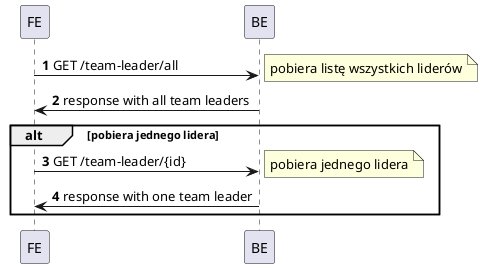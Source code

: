 @startuml
autonumber
FE -> BE: GET /team-leader/all
note right
  pobiera listę wszystkich liderów
end note
BE -> FE: response with all team leaders

alt pobiera jednego lidera
FE -> BE: GET /team-leader/{id}
note right
  pobiera jednego lidera
end note

BE -> FE: response with one team leader
end

@enduml
